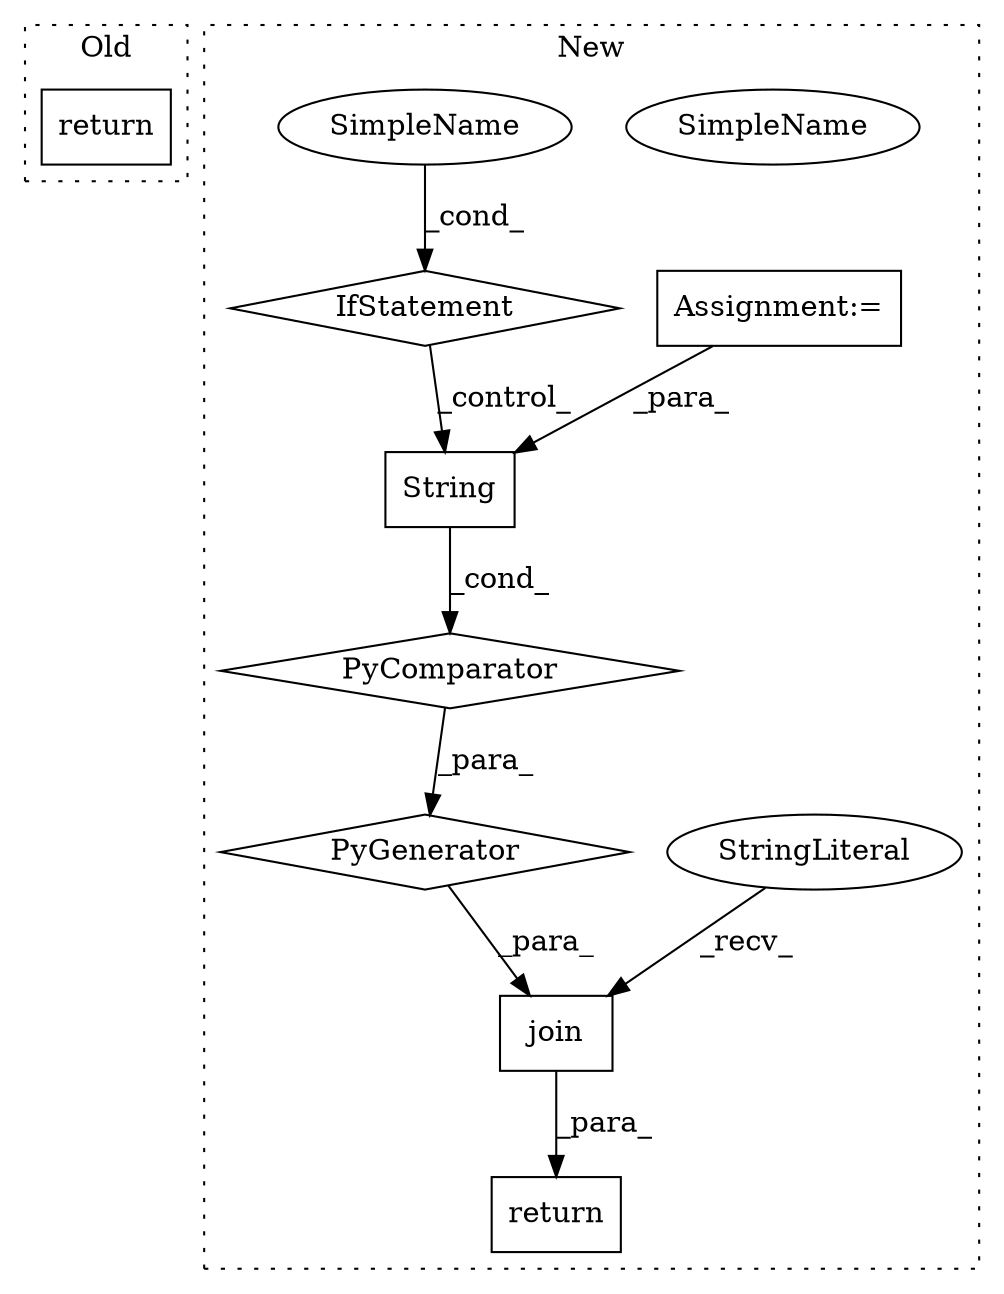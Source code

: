 digraph G {
subgraph cluster0 {
1 [label="return" a="41" s="2014" l="8" shape="box"];
label = "Old";
style="dotted";
}
subgraph cluster1 {
2 [label="join" a="32" s="2163,2287" l="14,-3" shape="box"];
3 [label="return" a="41" s="2151" l="7" shape="box"];
4 [label="StringLiteral" a="45" s="2158" l="4" shape="ellipse"];
5 [label="Assignment:=" a="7" s="2250" l="31" shape="box"];
6 [label="PyComparator" a="113" s="2250" l="31" shape="diamond"];
7 [label="PyGenerator" a="107" s="2177" l="110" shape="diamond"];
8 [label="String" a="32" s="2177,2191" l="7,1" shape="box"];
9 [label="SimpleName" a="42" s="2276" l="5" shape="ellipse"];
10 [label="IfStatement" a="25" s="2250" l="31" shape="diamond"];
11 [label="SimpleName" a="42" s="2276" l="5" shape="ellipse"];
label = "New";
style="dotted";
}
2 -> 3 [label="_para_"];
4 -> 2 [label="_recv_"];
5 -> 8 [label="_para_"];
6 -> 7 [label="_para_"];
7 -> 2 [label="_para_"];
8 -> 6 [label="_cond_"];
10 -> 8 [label="_control_"];
11 -> 10 [label="_cond_"];
}